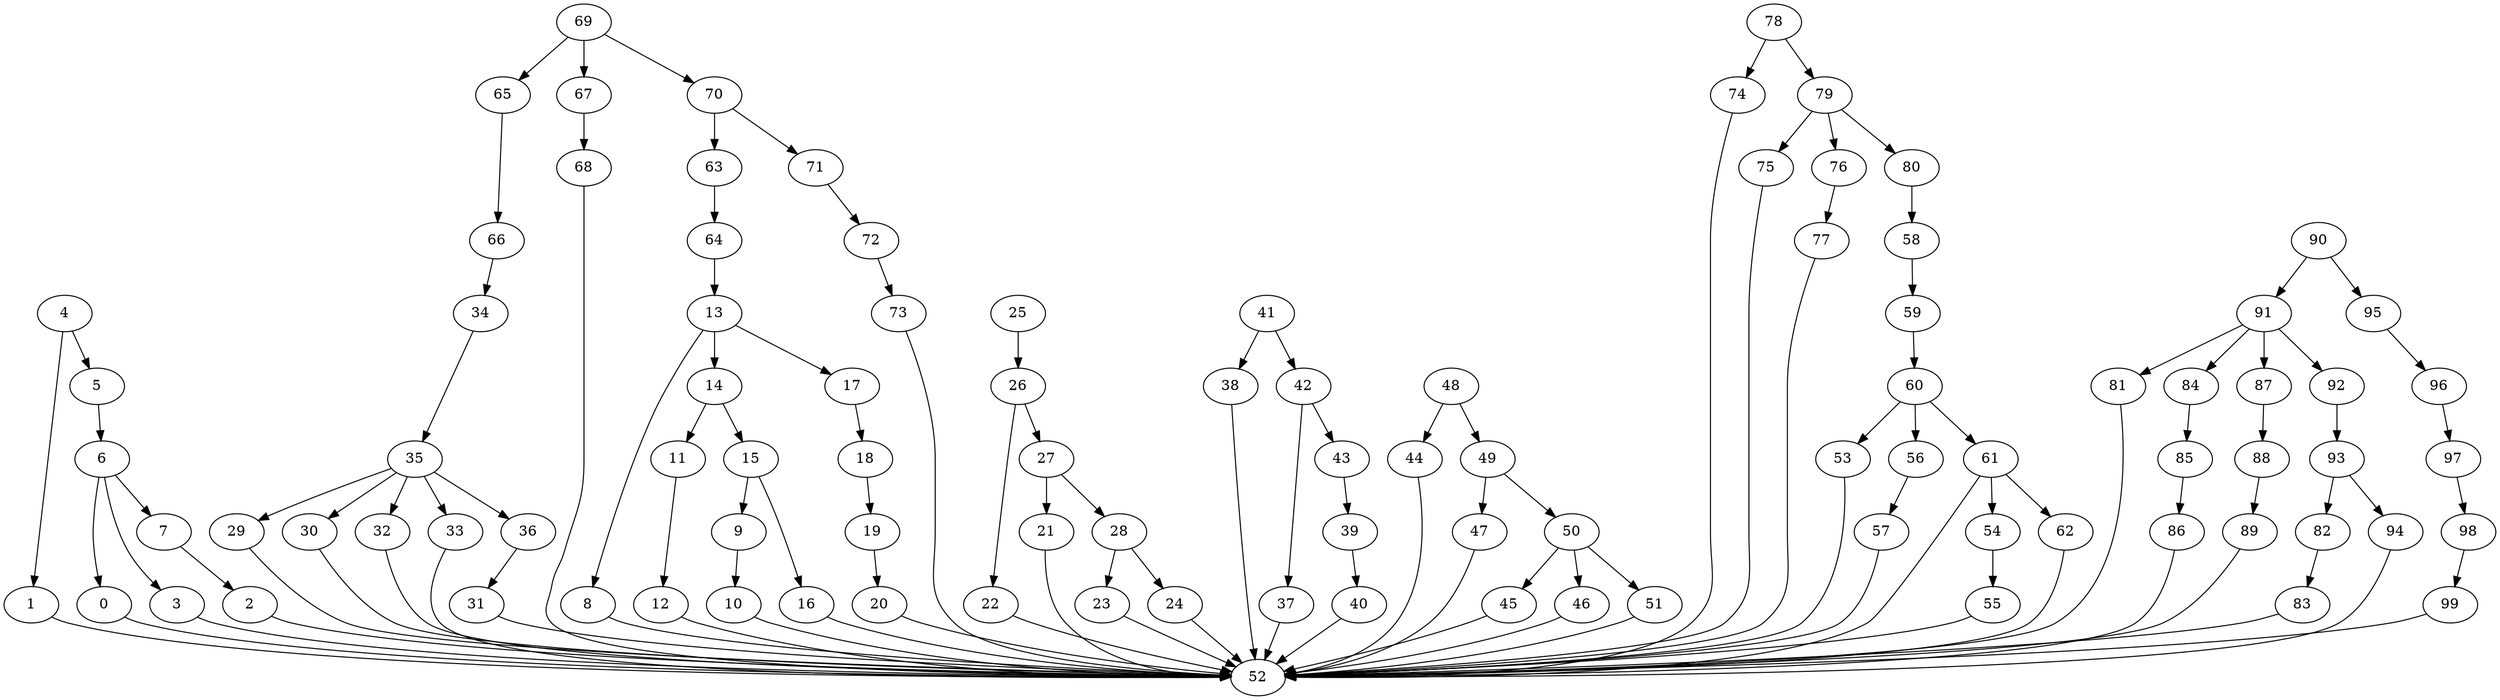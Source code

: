 strict digraph  {
0 [exec=119];
1 [exec=175];
2 [exec=100];
3 [exec=155];
4 [exec=187];
5 [exec=188];
6 [exec=74];
7 [exec=99];
8 [exec=163];
9 [exec=74];
10 [exec=100];
11 [exec=124];
12 [exec=74];
13 [exec=61];
14 [exec=200];
15 [exec=101];
16 [exec=142];
17 [exec=174];
18 [exec=99];
19 [exec=181];
20 [exec=197];
21 [exec=200];
22 [exec=80];
23 [exec=72];
24 [exec=178];
25 [exec=184];
26 [exec=100];
27 [exec=79];
28 [exec=118];
29 [exec=183];
30 [exec=53];
31 [exec=98];
32 [exec=93];
33 [exec=54];
34 [exec=135];
35 [exec=192];
36 [exec=128];
37 [exec=151];
38 [exec=74];
39 [exec=162];
40 [exec=112];
41 [exec=72];
42 [exec=164];
43 [exec=164];
44 [exec=71];
45 [exec=99];
46 [exec=118];
47 [exec=165];
48 [exec=174];
49 [exec=94];
50 [exec=54];
51 [exec=55];
52 [exec=182];
53 [exec=115];
54 [exec=155];
55 [exec=157];
56 [exec=174];
57 [exec=118];
58 [exec=171];
59 [exec=172];
60 [exec=175];
61 [exec=86];
62 [exec=146];
63 [exec=146];
64 [exec=118];
65 [exec=131];
66 [exec=151];
67 [exec=174];
68 [exec=90];
69 [exec=124];
70 [exec=193];
71 [exec=51];
72 [exec=165];
73 [exec=64];
74 [exec=53];
75 [exec=158];
76 [exec=184];
77 [exec=175];
78 [exec=69];
79 [exec=170];
80 [exec=109];
81 [exec=131];
82 [exec=86];
83 [exec=59];
84 [exec=74];
85 [exec=76];
86 [exec=61];
87 [exec=172];
88 [exec=168];
89 [exec=67];
90 [exec=57];
91 [exec=191];
92 [exec=82];
93 [exec=71];
94 [exec=91];
95 [exec=117];
96 [exec=165];
97 [exec=177];
98 [exec=55];
99 [exec=85];
0 -> 52  [comm=12];
1 -> 52  [comm=14];
2 -> 52  [comm=7];
3 -> 52  [comm=20];
4 -> 5  [comm=7];
4 -> 1  [comm=6];
5 -> 6  [comm=10];
6 -> 7  [comm=19];
6 -> 0  [comm=8];
6 -> 3  [comm=8];
7 -> 2  [comm=10];
8 -> 52  [comm=6];
9 -> 10  [comm=5];
10 -> 52  [comm=18];
11 -> 12  [comm=14];
12 -> 52  [comm=13];
13 -> 14  [comm=19];
13 -> 8  [comm=12];
13 -> 17  [comm=11];
14 -> 15  [comm=11];
14 -> 11  [comm=13];
15 -> 16  [comm=5];
15 -> 9  [comm=13];
16 -> 52  [comm=15];
17 -> 18  [comm=7];
18 -> 19  [comm=6];
19 -> 20  [comm=16];
20 -> 52  [comm=16];
21 -> 52  [comm=8];
22 -> 52  [comm=12];
23 -> 52  [comm=5];
24 -> 52  [comm=16];
25 -> 26  [comm=15];
26 -> 27  [comm=18];
26 -> 22  [comm=6];
27 -> 28  [comm=16];
27 -> 21  [comm=9];
28 -> 23  [comm=5];
28 -> 24  [comm=5];
29 -> 52  [comm=15];
30 -> 52  [comm=7];
31 -> 52  [comm=20];
32 -> 52  [comm=5];
33 -> 52  [comm=19];
34 -> 35  [comm=13];
35 -> 36  [comm=7];
35 -> 29  [comm=13];
35 -> 30  [comm=12];
35 -> 32  [comm=9];
35 -> 33  [comm=9];
36 -> 31  [comm=18];
37 -> 52  [comm=10];
38 -> 52  [comm=12];
39 -> 40  [comm=17];
40 -> 52  [comm=18];
41 -> 42  [comm=20];
41 -> 38  [comm=13];
42 -> 43  [comm=13];
42 -> 37  [comm=9];
43 -> 39  [comm=14];
44 -> 52  [comm=6];
45 -> 52  [comm=11];
46 -> 52  [comm=19];
47 -> 52  [comm=8];
48 -> 49  [comm=10];
48 -> 44  [comm=8];
49 -> 50  [comm=5];
49 -> 47  [comm=10];
50 -> 51  [comm=8];
50 -> 45  [comm=9];
50 -> 46  [comm=17];
51 -> 52  [comm=20];
53 -> 52  [comm=20];
54 -> 55  [comm=20];
55 -> 52  [comm=11];
56 -> 57  [comm=17];
57 -> 52  [comm=9];
58 -> 59  [comm=19];
59 -> 60  [comm=5];
60 -> 61  [comm=15];
60 -> 53  [comm=18];
60 -> 56  [comm=13];
61 -> 62  [comm=15];
61 -> 52  [comm=9];
61 -> 54  [comm=14];
62 -> 52  [comm=16];
63 -> 64  [comm=16];
64 -> 13  [comm=12];
65 -> 66  [comm=5];
66 -> 34  [comm=14];
67 -> 68  [comm=10];
68 -> 52  [comm=7];
69 -> 70  [comm=18];
69 -> 65  [comm=12];
69 -> 67  [comm=7];
70 -> 71  [comm=11];
70 -> 63  [comm=17];
71 -> 72  [comm=18];
72 -> 73  [comm=9];
73 -> 52  [comm=9];
74 -> 52  [comm=6];
75 -> 52  [comm=20];
76 -> 77  [comm=16];
77 -> 52  [comm=15];
78 -> 79  [comm=17];
78 -> 74  [comm=13];
79 -> 80  [comm=7];
79 -> 75  [comm=13];
79 -> 76  [comm=9];
80 -> 58  [comm=6];
81 -> 52  [comm=8];
82 -> 83  [comm=9];
83 -> 52  [comm=8];
84 -> 85  [comm=7];
85 -> 86  [comm=7];
86 -> 52  [comm=8];
87 -> 88  [comm=11];
88 -> 89  [comm=16];
89 -> 52  [comm=15];
90 -> 91  [comm=10];
90 -> 95  [comm=12];
91 -> 92  [comm=10];
91 -> 81  [comm=10];
91 -> 84  [comm=12];
91 -> 87  [comm=9];
92 -> 93  [comm=20];
93 -> 94  [comm=19];
93 -> 82  [comm=8];
94 -> 52  [comm=9];
95 -> 96  [comm=19];
96 -> 97  [comm=11];
97 -> 98  [comm=16];
98 -> 99  [comm=9];
99 -> 52  [comm=15];
}
